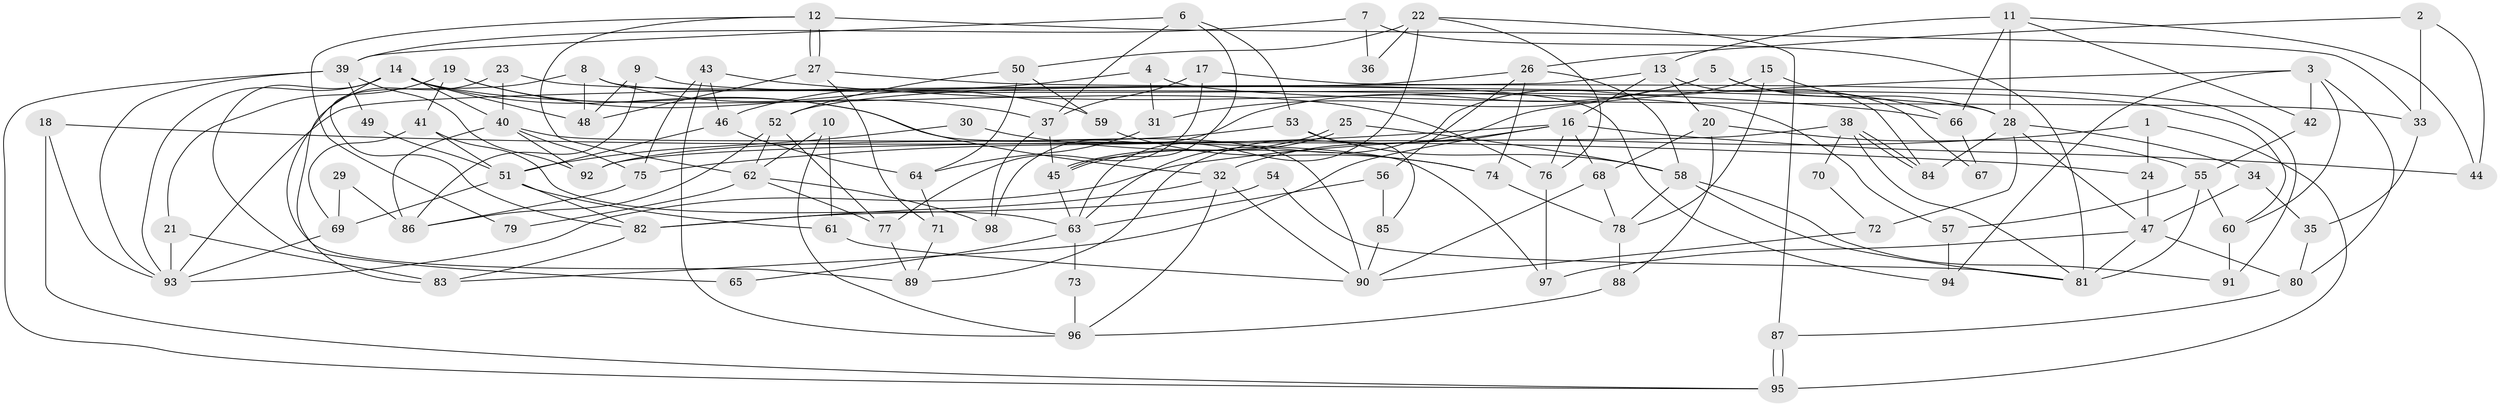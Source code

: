 // coarse degree distribution, {6: 0.20689655172413793, 2: 0.20689655172413793, 4: 0.20689655172413793, 3: 0.13793103448275862, 5: 0.06896551724137931, 7: 0.034482758620689655, 11: 0.10344827586206896, 8: 0.034482758620689655}
// Generated by graph-tools (version 1.1) at 2025/52/03/04/25 21:52:17]
// undirected, 98 vertices, 196 edges
graph export_dot {
graph [start="1"]
  node [color=gray90,style=filled];
  1;
  2;
  3;
  4;
  5;
  6;
  7;
  8;
  9;
  10;
  11;
  12;
  13;
  14;
  15;
  16;
  17;
  18;
  19;
  20;
  21;
  22;
  23;
  24;
  25;
  26;
  27;
  28;
  29;
  30;
  31;
  32;
  33;
  34;
  35;
  36;
  37;
  38;
  39;
  40;
  41;
  42;
  43;
  44;
  45;
  46;
  47;
  48;
  49;
  50;
  51;
  52;
  53;
  54;
  55;
  56;
  57;
  58;
  59;
  60;
  61;
  62;
  63;
  64;
  65;
  66;
  67;
  68;
  69;
  70;
  71;
  72;
  73;
  74;
  75;
  76;
  77;
  78;
  79;
  80;
  81;
  82;
  83;
  84;
  85;
  86;
  87;
  88;
  89;
  90;
  91;
  92;
  93;
  94;
  95;
  96;
  97;
  98;
  1 -- 93;
  1 -- 95;
  1 -- 24;
  2 -- 33;
  2 -- 44;
  2 -- 26;
  3 -- 89;
  3 -- 60;
  3 -- 42;
  3 -- 80;
  3 -- 94;
  4 -- 33;
  4 -- 46;
  4 -- 31;
  5 -- 98;
  5 -- 28;
  5 -- 31;
  5 -- 67;
  6 -- 39;
  6 -- 45;
  6 -- 37;
  6 -- 53;
  7 -- 39;
  7 -- 81;
  7 -- 36;
  8 -- 82;
  8 -- 94;
  8 -- 48;
  8 -- 59;
  9 -- 60;
  9 -- 48;
  9 -- 86;
  10 -- 96;
  10 -- 62;
  10 -- 61;
  11 -- 28;
  11 -- 13;
  11 -- 42;
  11 -- 44;
  11 -- 66;
  12 -- 62;
  12 -- 27;
  12 -- 27;
  12 -- 33;
  12 -- 79;
  13 -- 16;
  13 -- 20;
  13 -- 84;
  13 -- 93;
  14 -- 93;
  14 -- 40;
  14 -- 48;
  14 -- 65;
  14 -- 76;
  14 -- 89;
  14 -- 90;
  15 -- 78;
  15 -- 63;
  15 -- 66;
  16 -- 75;
  16 -- 68;
  16 -- 32;
  16 -- 44;
  16 -- 76;
  16 -- 83;
  17 -- 37;
  17 -- 77;
  17 -- 91;
  18 -- 24;
  18 -- 95;
  18 -- 93;
  19 -- 32;
  19 -- 41;
  19 -- 21;
  19 -- 37;
  20 -- 55;
  20 -- 88;
  20 -- 68;
  21 -- 93;
  21 -- 83;
  22 -- 63;
  22 -- 76;
  22 -- 36;
  22 -- 50;
  22 -- 87;
  23 -- 83;
  23 -- 40;
  23 -- 57;
  24 -- 47;
  25 -- 58;
  25 -- 45;
  25 -- 45;
  26 -- 56;
  26 -- 52;
  26 -- 58;
  26 -- 74;
  27 -- 48;
  27 -- 28;
  27 -- 71;
  28 -- 84;
  28 -- 34;
  28 -- 47;
  28 -- 72;
  29 -- 86;
  29 -- 69;
  30 -- 51;
  30 -- 74;
  31 -- 64;
  32 -- 82;
  32 -- 90;
  32 -- 96;
  33 -- 35;
  34 -- 47;
  34 -- 35;
  35 -- 80;
  37 -- 45;
  37 -- 98;
  38 -- 81;
  38 -- 84;
  38 -- 84;
  38 -- 70;
  38 -- 92;
  39 -- 92;
  39 -- 93;
  39 -- 49;
  39 -- 95;
  40 -- 97;
  40 -- 86;
  40 -- 75;
  40 -- 92;
  41 -- 51;
  41 -- 69;
  41 -- 63;
  42 -- 55;
  43 -- 75;
  43 -- 66;
  43 -- 46;
  43 -- 96;
  45 -- 63;
  46 -- 64;
  46 -- 51;
  47 -- 80;
  47 -- 81;
  47 -- 97;
  49 -- 51;
  50 -- 59;
  50 -- 52;
  50 -- 64;
  51 -- 61;
  51 -- 69;
  51 -- 82;
  52 -- 62;
  52 -- 77;
  52 -- 86;
  53 -- 92;
  53 -- 58;
  53 -- 85;
  54 -- 81;
  54 -- 82;
  55 -- 81;
  55 -- 57;
  55 -- 60;
  56 -- 63;
  56 -- 85;
  57 -- 94;
  58 -- 78;
  58 -- 81;
  58 -- 91;
  59 -- 74;
  60 -- 91;
  61 -- 90;
  62 -- 77;
  62 -- 79;
  62 -- 98;
  63 -- 65;
  63 -- 73;
  64 -- 71;
  66 -- 67;
  68 -- 90;
  68 -- 78;
  69 -- 93;
  70 -- 72;
  71 -- 89;
  72 -- 90;
  73 -- 96;
  74 -- 78;
  75 -- 86;
  76 -- 97;
  77 -- 89;
  78 -- 88;
  80 -- 87;
  82 -- 83;
  85 -- 90;
  87 -- 95;
  87 -- 95;
  88 -- 96;
}
